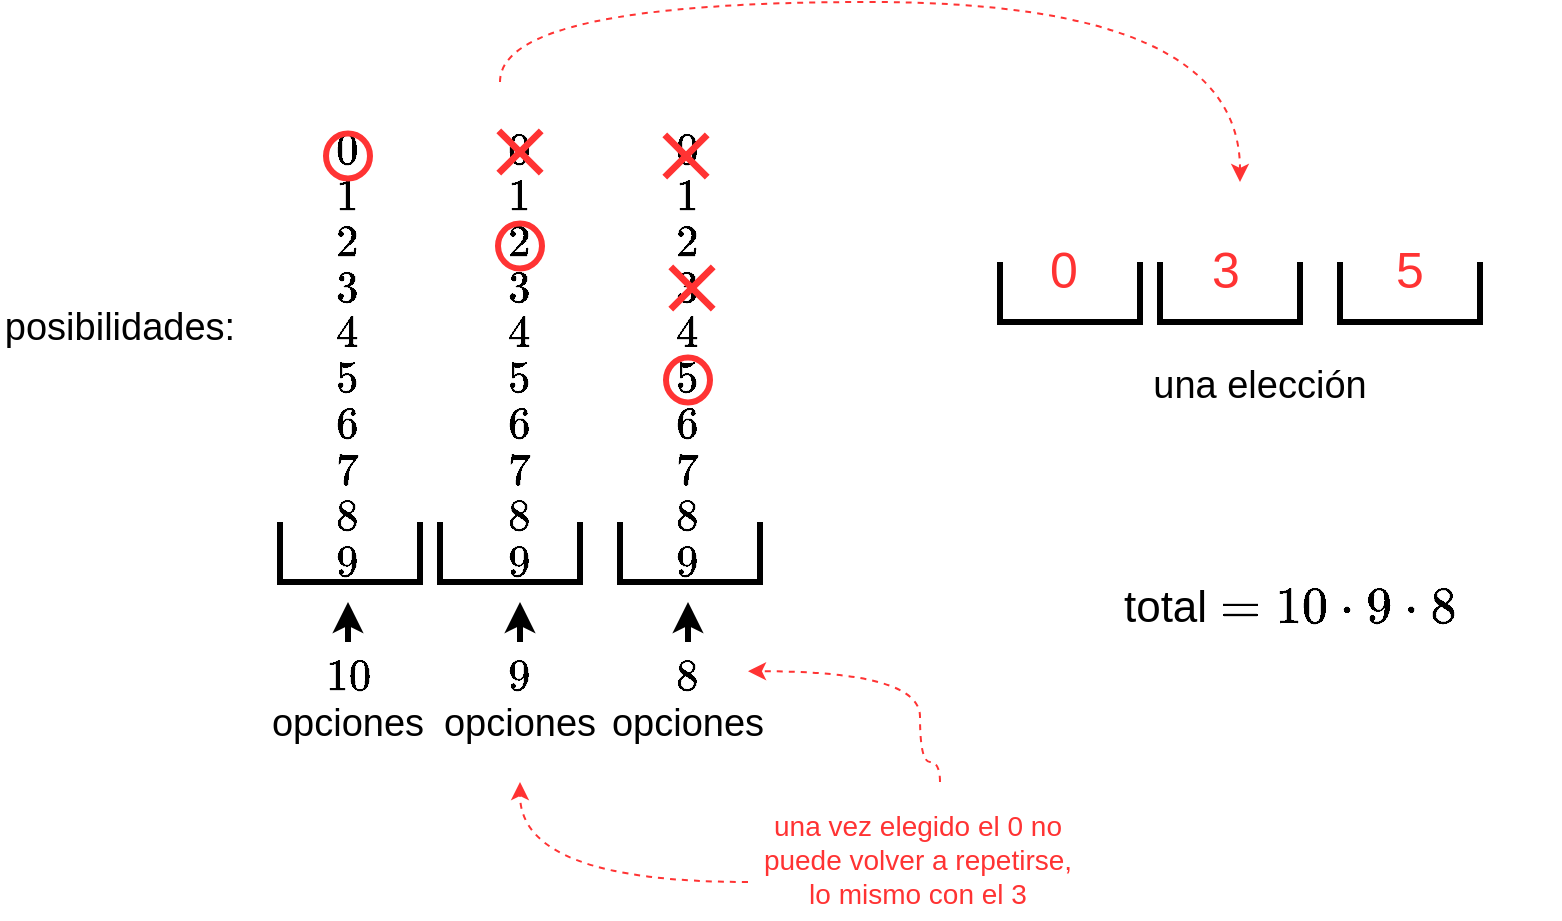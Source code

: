 <mxfile version="15.4.0" type="device"><diagram id="lx9OXGrCy-gd232Fg_rW" name="Page-1"><mxGraphModel dx="1837" dy="2055" grid="1" gridSize="10" guides="1" tooltips="1" connect="1" arrows="1" fold="1" page="1" pageScale="1" pageWidth="850" pageHeight="1100" math="1" shadow="0"><root><mxCell id="0"/><mxCell id="1" parent="0"/><mxCell id="faDjqantFbiZZ7aug5iC-1" value="" style="endArrow=none;html=1;rounded=0;edgeStyle=orthogonalEdgeStyle;strokeWidth=3;" edge="1" parent="1"><mxGeometry width="50" height="50" relative="1" as="geometry"><mxPoint x="220" y="240" as="sourcePoint"/><mxPoint x="150" y="240" as="targetPoint"/><Array as="points"><mxPoint x="220" y="270"/><mxPoint x="150" y="270"/><mxPoint x="150" y="240"/></Array></mxGeometry></mxCell><mxCell id="faDjqantFbiZZ7aug5iC-2" value="&lt;font style=&quot;font-size: 19px&quot;&gt;\(0\)&lt;br&gt;\(1\)&lt;br&gt;\(2\)&lt;br&gt;\(3\)&lt;br&gt;\(4\)&lt;br&gt;\(5\)&lt;br&gt;\(6\)&lt;br&gt;\(7\)&lt;br&gt;\(8\)&lt;br&gt;\(9\)&lt;/font&gt;" style="text;html=1;strokeColor=none;fillColor=none;align=center;verticalAlign=middle;whiteSpace=wrap;rounded=0;" vertex="1" parent="1"><mxGeometry x="154" y="88" width="60" height="140" as="geometry"/></mxCell><mxCell id="faDjqantFbiZZ7aug5iC-3" value="" style="endArrow=none;html=1;rounded=0;edgeStyle=orthogonalEdgeStyle;strokeWidth=3;" edge="1" parent="1"><mxGeometry width="50" height="50" relative="1" as="geometry"><mxPoint x="300" y="240" as="sourcePoint"/><mxPoint x="230" y="240" as="targetPoint"/><Array as="points"><mxPoint x="300" y="270"/><mxPoint x="230" y="270"/><mxPoint x="230" y="240"/></Array></mxGeometry></mxCell><mxCell id="faDjqantFbiZZ7aug5iC-5" value="&lt;font style=&quot;font-size: 19px&quot;&gt;\(0\)&lt;br&gt;\(1\)&lt;br&gt;\(2\)&lt;br&gt;\(3\)&lt;br&gt;\(4\)&lt;br&gt;\(5\)&lt;br&gt;\(6\)&lt;br&gt;\(7\)&lt;br&gt;\(8\)&lt;br&gt;\(9\)&lt;/font&gt;" style="text;html=1;strokeColor=none;fillColor=none;align=center;verticalAlign=middle;whiteSpace=wrap;rounded=0;" vertex="1" parent="1"><mxGeometry x="240" y="88" width="60" height="140" as="geometry"/></mxCell><mxCell id="faDjqantFbiZZ7aug5iC-7" style="edgeStyle=orthogonalEdgeStyle;rounded=0;orthogonalLoop=1;jettySize=auto;html=1;strokeWidth=3;" edge="1" parent="1" source="faDjqantFbiZZ7aug5iC-8"><mxGeometry relative="1" as="geometry"><mxPoint x="270" y="280" as="targetPoint"/></mxGeometry></mxCell><mxCell id="faDjqantFbiZZ7aug5iC-8" value="&lt;font style=&quot;font-size: 19px&quot;&gt;\(9\) opciones&lt;/font&gt;" style="text;html=1;strokeColor=none;fillColor=none;align=center;verticalAlign=middle;whiteSpace=wrap;rounded=0;" vertex="1" parent="1"><mxGeometry x="240" y="300" width="60" height="58.5" as="geometry"/></mxCell><mxCell id="faDjqantFbiZZ7aug5iC-9" style="edgeStyle=orthogonalEdgeStyle;rounded=0;orthogonalLoop=1;jettySize=auto;html=1;strokeWidth=3;" edge="1" parent="1" source="faDjqantFbiZZ7aug5iC-10"><mxGeometry relative="1" as="geometry"><mxPoint x="184" y="280" as="targetPoint"/></mxGeometry></mxCell><mxCell id="faDjqantFbiZZ7aug5iC-10" value="&lt;font style=&quot;font-size: 19px&quot;&gt;\(10\) opciones&lt;/font&gt;" style="text;html=1;strokeColor=none;fillColor=none;align=center;verticalAlign=middle;whiteSpace=wrap;rounded=0;" vertex="1" parent="1"><mxGeometry x="154" y="300" width="60" height="58.5" as="geometry"/></mxCell><mxCell id="faDjqantFbiZZ7aug5iC-13" value="" style="endArrow=none;html=1;rounded=0;edgeStyle=orthogonalEdgeStyle;strokeWidth=3;" edge="1" parent="1"><mxGeometry width="50" height="50" relative="1" as="geometry"><mxPoint x="390" y="240" as="sourcePoint"/><mxPoint x="320" y="240" as="targetPoint"/><Array as="points"><mxPoint x="390" y="270"/><mxPoint x="320" y="270"/><mxPoint x="320" y="240"/></Array></mxGeometry></mxCell><mxCell id="faDjqantFbiZZ7aug5iC-14" value="&lt;font style=&quot;font-size: 19px&quot;&gt;\(0\)&lt;br&gt;\(1\)&lt;br&gt;\(2\)&lt;br&gt;\(3\)&lt;br&gt;\(4\)&lt;br&gt;\(5\)&lt;br&gt;\(6\)&lt;br&gt;\(7\)&lt;br&gt;\(8\)&lt;br&gt;\(9\)&lt;/font&gt;" style="text;html=1;strokeColor=none;fillColor=none;align=center;verticalAlign=middle;whiteSpace=wrap;rounded=0;" vertex="1" parent="1"><mxGeometry x="324" y="88" width="60" height="140" as="geometry"/></mxCell><mxCell id="faDjqantFbiZZ7aug5iC-15" style="edgeStyle=orthogonalEdgeStyle;rounded=0;orthogonalLoop=1;jettySize=auto;html=1;strokeWidth=3;" edge="1" parent="1" source="faDjqantFbiZZ7aug5iC-16"><mxGeometry relative="1" as="geometry"><mxPoint x="354" y="280" as="targetPoint"/></mxGeometry></mxCell><mxCell id="faDjqantFbiZZ7aug5iC-16" value="&lt;font style=&quot;font-size: 19px&quot;&gt;\(8\) opciones&lt;/font&gt;" style="text;html=1;strokeColor=none;fillColor=none;align=center;verticalAlign=middle;whiteSpace=wrap;rounded=0;" vertex="1" parent="1"><mxGeometry x="324" y="300" width="60" height="58.5" as="geometry"/></mxCell><mxCell id="faDjqantFbiZZ7aug5iC-19" value="" style="endArrow=none;html=1;rounded=0;edgeStyle=orthogonalEdgeStyle;strokeWidth=3;" edge="1" parent="1"><mxGeometry width="50" height="50" relative="1" as="geometry"><mxPoint x="580" y="110" as="sourcePoint"/><mxPoint x="510" y="110" as="targetPoint"/><Array as="points"><mxPoint x="580" y="140"/><mxPoint x="510" y="140"/><mxPoint x="510" y="110"/></Array></mxGeometry></mxCell><mxCell id="faDjqantFbiZZ7aug5iC-20" value="" style="endArrow=none;html=1;rounded=0;edgeStyle=orthogonalEdgeStyle;strokeWidth=3;" edge="1" parent="1"><mxGeometry width="50" height="50" relative="1" as="geometry"><mxPoint x="660" y="110" as="sourcePoint"/><mxPoint x="590" y="110" as="targetPoint"/><Array as="points"><mxPoint x="660" y="140"/><mxPoint x="590" y="140"/><mxPoint x="590" y="110"/></Array></mxGeometry></mxCell><mxCell id="faDjqantFbiZZ7aug5iC-21" value="" style="endArrow=none;html=1;rounded=0;edgeStyle=orthogonalEdgeStyle;strokeWidth=3;" edge="1" parent="1"><mxGeometry width="50" height="50" relative="1" as="geometry"><mxPoint x="750" y="110" as="sourcePoint"/><mxPoint x="680" y="110" as="targetPoint"/><Array as="points"><mxPoint x="750" y="140"/><mxPoint x="680" y="140"/><mxPoint x="680" y="110"/></Array></mxGeometry></mxCell><mxCell id="faDjqantFbiZZ7aug5iC-23" value="" style="shape=cross;whiteSpace=wrap;html=1;fillColor=#FF3333;strokeColor=none;rotation=45;size=0.113;" vertex="1" parent="1"><mxGeometry x="255" y="40" width="30" height="30" as="geometry"/></mxCell><mxCell id="faDjqantFbiZZ7aug5iC-25" value="&lt;font style=&quot;font-size: 25px&quot; color=&quot;#ff3333&quot;&gt;0&lt;/font&gt;" style="text;html=1;strokeColor=none;fillColor=none;align=center;verticalAlign=middle;whiteSpace=wrap;rounded=0;" vertex="1" parent="1"><mxGeometry x="512" y="84" width="60" height="58.5" as="geometry"/></mxCell><mxCell id="faDjqantFbiZZ7aug5iC-26" value="" style="ellipse;whiteSpace=wrap;html=1;fillColor=none;strokeColor=#FF3333;strokeWidth=3;" vertex="1" parent="1"><mxGeometry x="173" y="45.75" width="22" height="22.5" as="geometry"/></mxCell><mxCell id="faDjqantFbiZZ7aug5iC-27" value="&lt;font color=&quot;#ff3333&quot;&gt;&lt;span style=&quot;font-size: 25px&quot;&gt;3&lt;/span&gt;&lt;/font&gt;" style="text;html=1;strokeColor=none;fillColor=none;align=center;verticalAlign=middle;whiteSpace=wrap;rounded=0;" vertex="1" parent="1"><mxGeometry x="593" y="84" width="60" height="58.5" as="geometry"/></mxCell><mxCell id="faDjqantFbiZZ7aug5iC-28" value="&lt;font color=&quot;#ff3333&quot;&gt;&lt;span style=&quot;font-size: 25px&quot;&gt;5&lt;/span&gt;&lt;/font&gt;" style="text;html=1;strokeColor=none;fillColor=none;align=center;verticalAlign=middle;whiteSpace=wrap;rounded=0;" vertex="1" parent="1"><mxGeometry x="685" y="84" width="60" height="58.5" as="geometry"/></mxCell><mxCell id="faDjqantFbiZZ7aug5iC-29" value="" style="shape=cross;whiteSpace=wrap;html=1;fillColor=#FF3333;strokeColor=none;rotation=45;size=0.113;" vertex="1" parent="1"><mxGeometry x="338" y="42" width="30" height="30" as="geometry"/></mxCell><mxCell id="faDjqantFbiZZ7aug5iC-30" value="" style="shape=cross;whiteSpace=wrap;html=1;fillColor=#FF3333;strokeColor=none;rotation=45;size=0.113;" vertex="1" parent="1"><mxGeometry x="341" y="108" width="30" height="30" as="geometry"/></mxCell><mxCell id="faDjqantFbiZZ7aug5iC-31" value="" style="ellipse;whiteSpace=wrap;html=1;fillColor=none;strokeColor=#FF3333;strokeWidth=3;" vertex="1" parent="1"><mxGeometry x="259" y="90.75" width="22" height="22.5" as="geometry"/></mxCell><mxCell id="faDjqantFbiZZ7aug5iC-32" value="" style="ellipse;whiteSpace=wrap;html=1;fillColor=none;strokeColor=#FF3333;strokeWidth=3;" vertex="1" parent="1"><mxGeometry x="343" y="157.75" width="22" height="22.5" as="geometry"/></mxCell><mxCell id="faDjqantFbiZZ7aug5iC-33" value="" style="curved=1;endArrow=classic;html=1;rounded=0;edgeStyle=orthogonalEdgeStyle;dashed=1;strokeColor=#FF3333;" edge="1" parent="1"><mxGeometry width="50" height="50" relative="1" as="geometry"><mxPoint x="260" y="20" as="sourcePoint"/><mxPoint x="630" y="70" as="targetPoint"/><Array as="points"><mxPoint x="260" y="-20"/><mxPoint x="630" y="-20"/></Array></mxGeometry></mxCell><mxCell id="faDjqantFbiZZ7aug5iC-34" value="&lt;font style=&quot;font-size: 19px&quot;&gt;una elección&lt;/font&gt;" style="text;html=1;strokeColor=none;fillColor=none;align=center;verticalAlign=middle;whiteSpace=wrap;rounded=0;" vertex="1" parent="1"><mxGeometry x="580" y="142.5" width="120" height="58.5" as="geometry"/></mxCell><mxCell id="faDjqantFbiZZ7aug5iC-35" value="&lt;font style=&quot;font-size: 19px&quot;&gt;posibilidades:&lt;/font&gt;" style="text;html=1;strokeColor=none;fillColor=none;align=center;verticalAlign=middle;whiteSpace=wrap;rounded=0;" vertex="1" parent="1"><mxGeometry x="10" y="113.25" width="120" height="58.5" as="geometry"/></mxCell><mxCell id="faDjqantFbiZZ7aug5iC-36" value="&lt;font style=&quot;font-size: 14px&quot; color=&quot;#ff3333&quot;&gt;una vez elegido el 0 no puede volver a repetirse, lo mismo con el 3&lt;/font&gt;" style="text;html=1;strokeColor=none;fillColor=none;align=center;verticalAlign=middle;whiteSpace=wrap;rounded=0;" vertex="1" parent="1"><mxGeometry x="384" y="380" width="170" height="58.5" as="geometry"/></mxCell><mxCell id="faDjqantFbiZZ7aug5iC-37" value="" style="curved=1;endArrow=classic;html=1;rounded=0;edgeStyle=orthogonalEdgeStyle;dashed=1;strokeColor=#FF3333;" edge="1" parent="1" source="faDjqantFbiZZ7aug5iC-36"><mxGeometry width="50" height="50" relative="1" as="geometry"><mxPoint x="169" y="460" as="sourcePoint"/><mxPoint x="270" y="370" as="targetPoint"/><Array as="points"><mxPoint x="270" y="420"/></Array></mxGeometry></mxCell><mxCell id="faDjqantFbiZZ7aug5iC-38" value="" style="curved=1;endArrow=classic;html=1;rounded=0;edgeStyle=orthogonalEdgeStyle;dashed=1;strokeColor=#FF3333;entryX=1;entryY=0.25;entryDx=0;entryDy=0;" edge="1" parent="1" target="faDjqantFbiZZ7aug5iC-16"><mxGeometry width="50" height="50" relative="1" as="geometry"><mxPoint x="480" y="370" as="sourcePoint"/><mxPoint x="440" y="310" as="targetPoint"/><Array as="points"><mxPoint x="480" y="360"/><mxPoint x="470" y="360"/><mxPoint x="470" y="315"/></Array></mxGeometry></mxCell><mxCell id="faDjqantFbiZZ7aug5iC-39" value="&lt;font style=&quot;font-size: 22px&quot;&gt;total \(= 10 \cdot 9 \cdot 8\)&lt;/font&gt;" style="text;html=1;strokeColor=none;fillColor=none;align=center;verticalAlign=middle;whiteSpace=wrap;rounded=0;" vertex="1" parent="1"><mxGeometry x="520" y="228" width="270" height="110" as="geometry"/></mxCell></root></mxGraphModel></diagram></mxfile>